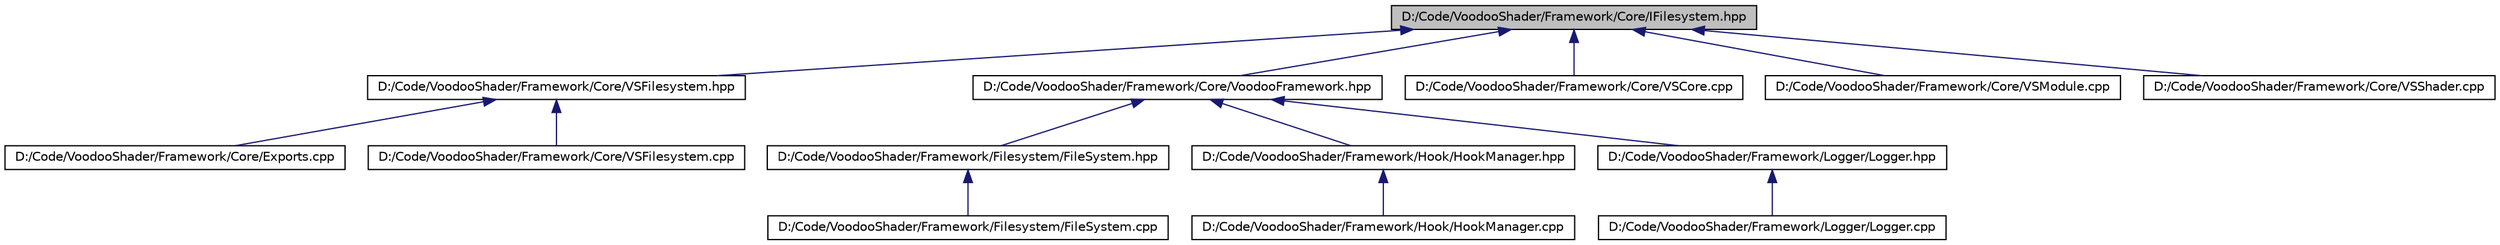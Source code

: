 digraph G
{
  edge [fontname="Helvetica",fontsize="10",labelfontname="Helvetica",labelfontsize="10"];
  node [fontname="Helvetica",fontsize="10",shape=record];
  Node1 [label="D:/Code/VoodooShader/Framework/Core/IFilesystem.hpp",height=0.2,width=0.4,color="black", fillcolor="grey75", style="filled" fontcolor="black"];
  Node1 -> Node2 [dir="back",color="midnightblue",fontsize="10",style="solid",fontname="Helvetica"];
  Node2 [label="D:/Code/VoodooShader/Framework/Core/VSFilesystem.hpp",height=0.2,width=0.4,color="black", fillcolor="white", style="filled",URL="$_v_s_filesystem_8hpp.html"];
  Node2 -> Node3 [dir="back",color="midnightblue",fontsize="10",style="solid",fontname="Helvetica"];
  Node3 [label="D:/Code/VoodooShader/Framework/Core/Exports.cpp",height=0.2,width=0.4,color="black", fillcolor="white", style="filled",URL="$_exports_8cpp.html"];
  Node2 -> Node4 [dir="back",color="midnightblue",fontsize="10",style="solid",fontname="Helvetica"];
  Node4 [label="D:/Code/VoodooShader/Framework/Core/VSFilesystem.cpp",height=0.2,width=0.4,color="black", fillcolor="white", style="filled",URL="$_v_s_filesystem_8cpp.html"];
  Node1 -> Node5 [dir="back",color="midnightblue",fontsize="10",style="solid",fontname="Helvetica"];
  Node5 [label="D:/Code/VoodooShader/Framework/Core/VoodooFramework.hpp",height=0.2,width=0.4,color="black", fillcolor="white", style="filled",URL="$_voodoo_framework_8hpp.html"];
  Node5 -> Node6 [dir="back",color="midnightblue",fontsize="10",style="solid",fontname="Helvetica"];
  Node6 [label="D:/Code/VoodooShader/Framework/Filesystem/FileSystem.hpp",height=0.2,width=0.4,color="black", fillcolor="white", style="filled",URL="$_file_system_8hpp.html"];
  Node6 -> Node7 [dir="back",color="midnightblue",fontsize="10",style="solid",fontname="Helvetica"];
  Node7 [label="D:/Code/VoodooShader/Framework/Filesystem/FileSystem.cpp",height=0.2,width=0.4,color="black", fillcolor="white", style="filled",URL="$_file_system_8cpp.html"];
  Node5 -> Node8 [dir="back",color="midnightblue",fontsize="10",style="solid",fontname="Helvetica"];
  Node8 [label="D:/Code/VoodooShader/Framework/Hook/HookManager.hpp",height=0.2,width=0.4,color="black", fillcolor="white", style="filled",URL="$_hook_manager_8hpp.html"];
  Node8 -> Node9 [dir="back",color="midnightblue",fontsize="10",style="solid",fontname="Helvetica"];
  Node9 [label="D:/Code/VoodooShader/Framework/Hook/HookManager.cpp",height=0.2,width=0.4,color="black", fillcolor="white", style="filled",URL="$_hook_manager_8cpp.html"];
  Node5 -> Node10 [dir="back",color="midnightblue",fontsize="10",style="solid",fontname="Helvetica"];
  Node10 [label="D:/Code/VoodooShader/Framework/Logger/Logger.hpp",height=0.2,width=0.4,color="black", fillcolor="white", style="filled",URL="$_logger_8hpp.html"];
  Node10 -> Node11 [dir="back",color="midnightblue",fontsize="10",style="solid",fontname="Helvetica"];
  Node11 [label="D:/Code/VoodooShader/Framework/Logger/Logger.cpp",height=0.2,width=0.4,color="black", fillcolor="white", style="filled",URL="$_logger_8cpp.html"];
  Node1 -> Node12 [dir="back",color="midnightblue",fontsize="10",style="solid",fontname="Helvetica"];
  Node12 [label="D:/Code/VoodooShader/Framework/Core/VSCore.cpp",height=0.2,width=0.4,color="black", fillcolor="white", style="filled",URL="$_v_s_core_8cpp.html"];
  Node1 -> Node13 [dir="back",color="midnightblue",fontsize="10",style="solid",fontname="Helvetica"];
  Node13 [label="D:/Code/VoodooShader/Framework/Core/VSModule.cpp",height=0.2,width=0.4,color="black", fillcolor="white", style="filled",URL="$_v_s_module_8cpp.html"];
  Node1 -> Node14 [dir="back",color="midnightblue",fontsize="10",style="solid",fontname="Helvetica"];
  Node14 [label="D:/Code/VoodooShader/Framework/Core/VSShader.cpp",height=0.2,width=0.4,color="black", fillcolor="white", style="filled",URL="$_v_s_shader_8cpp.html"];
}
